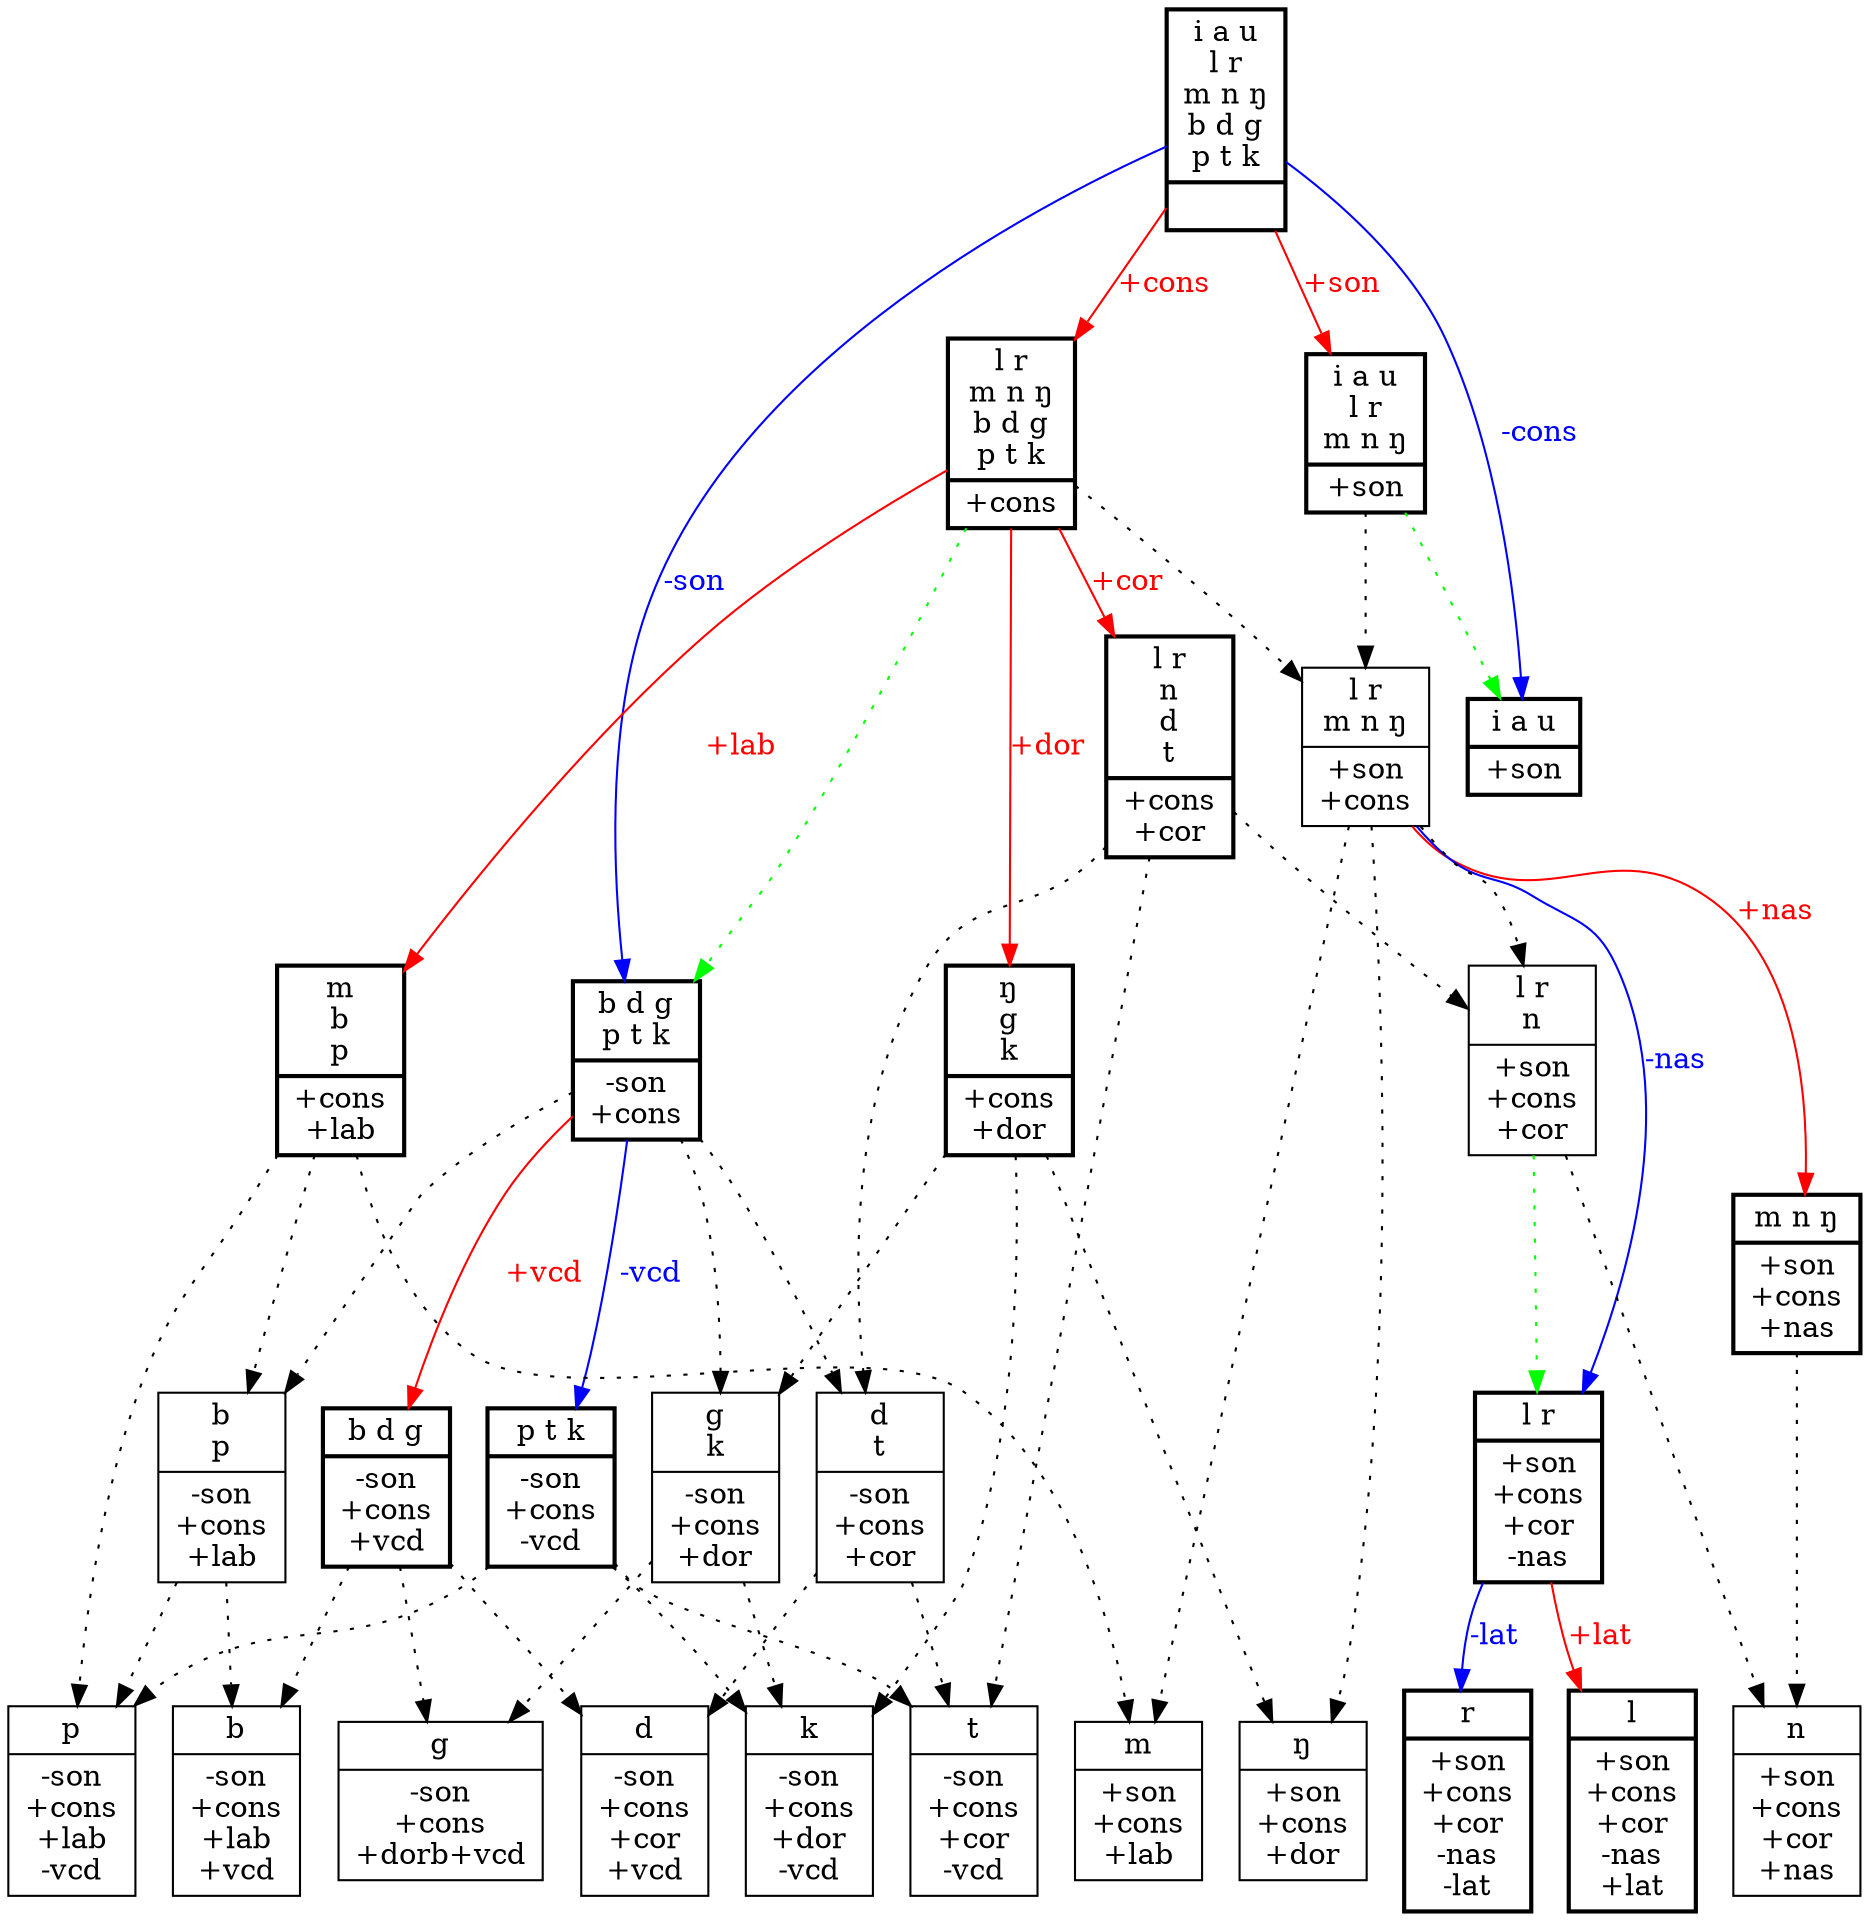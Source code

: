 // None
digraph {
	SIGMA [label="{<segs> i a u\nl r\nm n ŋ\nb d g\np t k|<feats> }",shape=record,style=bold]
	CONS [label="{<segs> l r\nm n ŋ\nb d g\np t k|<feats> +cons}",shape=record,style=bold]
	SON [label="{<segs> i a u\nl r\nm n ŋ|<feats> +son}",shape=record,style=bold]
	OBSTR [label="{<segs> b d g\np t k|<feats> -son\n+cons}",shape=record,style=bold]
	VOWL [label="{<segs> i a u|<feats> +son}",shape=record,style=bold]
	NAS [label="{<segs> m n ŋ|<feats> +son\n+cons\n+nas}",shape=record,style=bold]
	VCLS [label="{<segs> p t k|<feats> -son\n+cons\n-vcd}",shape=record,style=bold]
	VCD [label="{<segs> b d g|<feats> -son\n+cons\n+vcd}",shape=record,style=bold]
	LAB [label="{<segs> m\nb\np|<feats> +cons\n+lab}",shape=record,style=bold]
	COR [label="{<segs> l r\nn\nd\nt|<feats> +cons\n+cor}",shape=record,style=bold]
	DOR [label="{<segs> ŋ\ng\nk|<feats> +cons\n+dor}",shape=record,style=bold]
	LIQD [label="{<segs> l r|<feats> +son\n+cons\n+cor\n-nas}",shape=record,style=bold]
	L [label="{<segs> l|<feats> +son\n+cons\n+cor\n-nas\n+lat}",shape=record,style=bold]
	R [label="{<segs> r|<feats> +son\n+cons\n+cor\n-nas\n-lat}",shape=record,style=bold]

	SONCONS [label="{<segs> l r\nm n ŋ|<feats> +son\n+cons}",shape=record]

	SIGMA -> CONS [label="+cons",color="red",fontcolor="red"]
	SIGMA -> SON [label="+son",color="red",fontcolor="red"]
	CONS -> OBSTR [style="dotted",color="green"]
	CONS -> LAB [label="+lab",color="red",fontcolor="red"]
	CONS -> COR [label="+cor",color="red",fontcolor="red"]
	CONS -> DOR [label="+dor",color="red",fontcolor="red"]
	SON -> VOWL [style="dotted",color="green"]
	OBSTR -> VCD [label="+vcd",color="red",fontcolor="red"]
	OBSTR -> VCLS [label="-vcd",color="blue",fontcolor="blue"]
	LIQD -> L [label="+lat",color="red",fontcolor="red"]
	LIQD -> R [label="-lat",color="blue",fontcolor="blue"]

	SON -> SONCONS [style="dotted"]
	CONS -> SONCONS [style="dotted"]
	SONCONS -> LIQD [label="-nas",color="blue",fontcolor="blue"]
	SONCONS -> NAS [label="+nas",color="red",fontcolor="red"]

	SIGMA -> VOWL [label="-cons",color="blue",fontcolor="blue"]
	SIGMA -> OBSTR [label="-son",color="blue",fontcolor="blue"]

	LABOBSTR [label="{<segs> b\np|<feats> -son\n+cons\n+lab}",shape=record]
	LAB -> LABOBSTR [style="dotted"]
	OBSTR -> LABOBSTR [style="dotted"]
	COROBSTR [label="{<segs> d\nt|<feats> -son\n+cons\n+cor}",shape=record]
	COR -> COROBSTR [style="dotted"]
	OBSTR -> COROBSTR [style="dotted"]
	DOROBSTR [label="{<segs> g\nk|<feats> -son\n+cons\n+dor}",shape=record]
	DOR -> DOROBSTR [style="dotted"]
	OBSTR -> DOROBSTR [style="dotted"]
	M [label="{<segs> m|<feats> +son\n+cons\n+lab}",shape=record]
	LAB -> M [style="dotted"]
	SONCONS -> M [style="dotted"]
	CORSONCONS [label="{<segs> l r\nn|<feats> +son\n+cons\n+cor}",shape=record]
	SONCONS -> CORSONCONS [style="dotted"]
	COR -> CORSONCONS [style="dotted"]
	CORSONCONS -> LIQD [style="dotted",color="green"]
	NG [label="{<segs> ŋ|<feats> +son\n+cons\n+dor}",shape=record]
	DOR -> NG [style="dotted"]
	SONCONS -> NG [style="dotted"]

	N [label="{<segs> n|<feats> +son\n+cons\n+cor\n+nas}",shape=record]
	CORSONCONS -> N [style="dotted"]
	NAS -> N [style="dotted"]

	P [label="{<segs> p|<feats> -son\n+cons\n+lab\n-vcd}",shape=record]
	VCLS -> P [style="dotted"]
	LAB -> P [style="dotted"]
	LABOBSTR -> P [style="dotted"]
	T [label="{<segs> t|<feats> -son\n+cons\n+cor\n-vcd}",shape=record]
	VCLS -> T [style="dotted"]
	COR -> T [style="dotted"]
	COROBSTR -> T [style="dotted"]
	K [label="{<segs> k|<feats> -son\n+cons\n+dor\n-vcd}",shape=record]
	VCLS -> K [style="dotted"]
	DOR -> K [style="dotted"]
	DOROBSTR -> K [style="dotted"]

	B [label="{<segs> b|<feats> -son\n+cons\n+lab\n+vcd}",shape=record]
	VCD -> B [style="dotted"]
	LABOBSTR -> B [style="dotted"]
	D [label="{<segs> d|<feats> -son\n+cons\n+cor\n+vcd}",shape=record]
	VCD -> D [style="dotted"]
	COROBSTR -> D [style="dotted"]
	G [label="{<segs> g|<feats> -son\n+cons\n+dor\b+vcd}",shape=record]
	VCD -> G [style="dotted"]
	DOROBSTR -> G [style="dotted"]

	
	{rank=same; L R M N NG B D G P T K}
}
